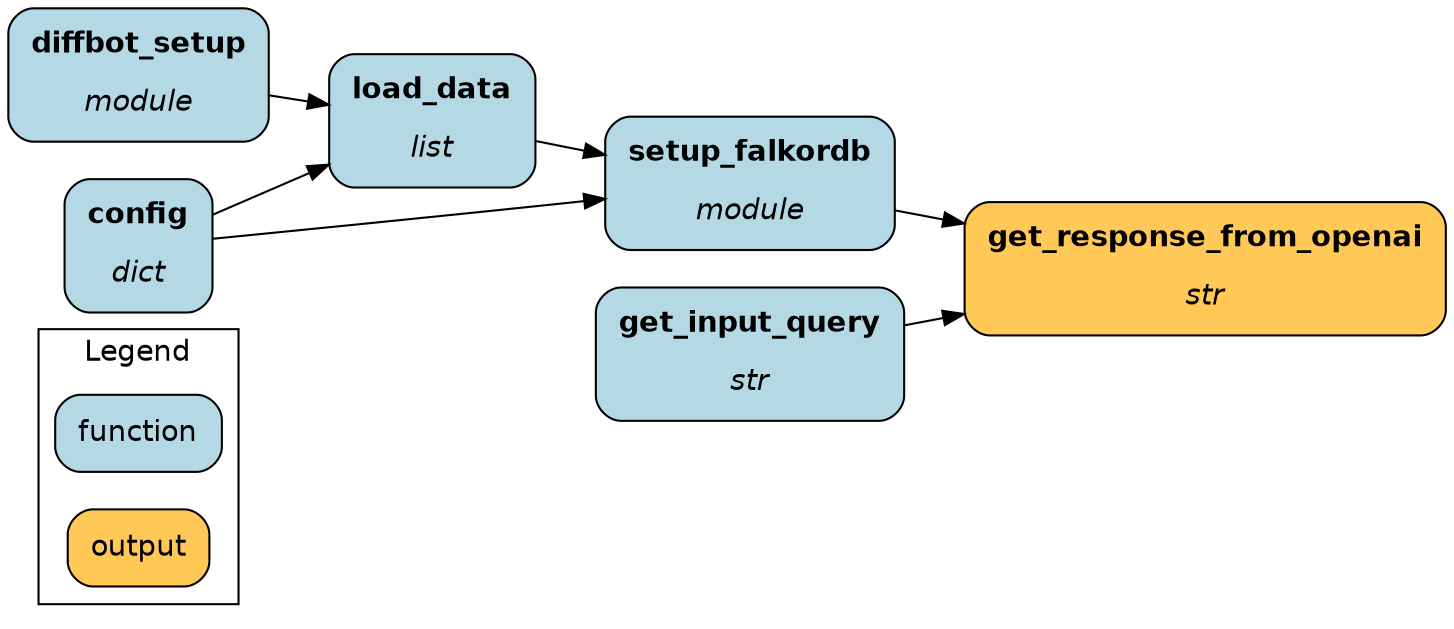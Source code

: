 digraph {
	graph [bb="0,0,609,348",
		compound=true,
		concentrate=true,
		rankdir=LR,
		ranksep=0.4,
		style=filled
	];
	node [fillcolor="#ffffff",
		label="\N"
	];
	subgraph cluster__legend {
		graph [bb="11,208,97,340",
			fillcolor="#ffffff",
			fontname=helvetica,
			label=Legend,
			lheight=0.21,
			lp="54,328.5",
			lwidth=0.64,
			rank=same
		];
		function	[fillcolor="#b4d8e4",
			fontname=Helvetica,
			height=0.51389,
			margin=0.15,
			pos="54,290",
			shape=rectangle,
			style="rounded,filled",
			width=0.97222];
		output	[fillcolor="#FFC857",
			fontname=Helvetica,
			height=0.51389,
			margin=0.15,
			pos="54,235",
			shape=rectangle,
			style="rounded,filled",
			width=0.83333];
	}
	diffbot_setup	[fillcolor="#b4d8e4",
		fontname=Helvetica,
		height=0.88889,
		label=<<b>diffbot_setup</b><br /><br /><i>module</i>>,
		margin=0.15,
		pos="54,166",
		shape=rectangle,
		style="rounded,filled",
		width=1.5];
	load_data	[fillcolor="#b4d8e4",
		fontname=Helvetica,
		height=0.88889,
		label=<<b>load_data</b><br /><br /><i>list</i>>,
		margin=0.15,
		pos="180,144",
		shape=rectangle,
		style="rounded,filled",
		width=1.1944];
	diffbot_setup -> load_data	[pos="e,136.97,151.46 108.31,156.54 114.45,155.45 120.7,154.34 126.83,153.26"];
	setup_falkordb	[fillcolor="#b4d8e4",
		fontname=Helvetica,
		height=0.88889,
		label=<<b>setup_falkordb</b><br /><br /><i>module</i>>,
		margin=0.15,
		pos="316,114",
		shape=rectangle,
		style="rounded,filled",
		width=1.6528];
	get_response_from_openai	[fillcolor="#FFC857",
		fontname=Helvetica,
		height=0.88889,
		label=<<b>get_response_from_openai</b><br /><br /><i>str</i>>,
		margin=0.15,
		pos="509,73",
		shape=rectangle,
		style="rounded,filled",
		width=2.7778];
	setup_falkordb -> get_response_from_openai	[pos="e,408.67,94.322 375.6,101.42 383.01,99.831 390.76,98.167 398.64,96.476"];
	config	[fillcolor="#b4d8e4",
		fontname=Helvetica,
		height=0.88889,
		label=<<b>config</b><br /><br /><i>dict</i>>,
		margin=0.15,
		pos="54,84",
		shape=rectangle,
		style="rounded,filled",
		width=0.875];
	config -> setup_falkordb	[pos="e,256.11,106.9 85.663,87.408 119.35,91.166 175.04,97.421 223,103 230.44,103.87 238.22,104.78 245.97,105.7"];
	config -> load_data	[pos="e,136.54,123.46 85.652,98.831 98.242,104.92 113.17,112.15 127.36,119.01"];
	load_data -> setup_falkordb	[pos="e,256.43,127.11 223.03,134.59 230.56,132.9 238.58,131.11 246.63,129.31"];
	get_input_query	[fillcolor="#b4d8e4",
		fontname=Helvetica,
		height=0.88889,
		label=<<b>get_input_query</b><br /><br /><i>str</i>>,
		margin=0.15,
		pos="316,32",
		shape=rectangle,
		style="rounded,filled",
		width=1.7778];
	get_input_query -> get_response_from_openai	[pos="e,408.75,51.695 380.07,45.539 386.13,46.84 392.39,48.183 398.73,49.545"];
}
